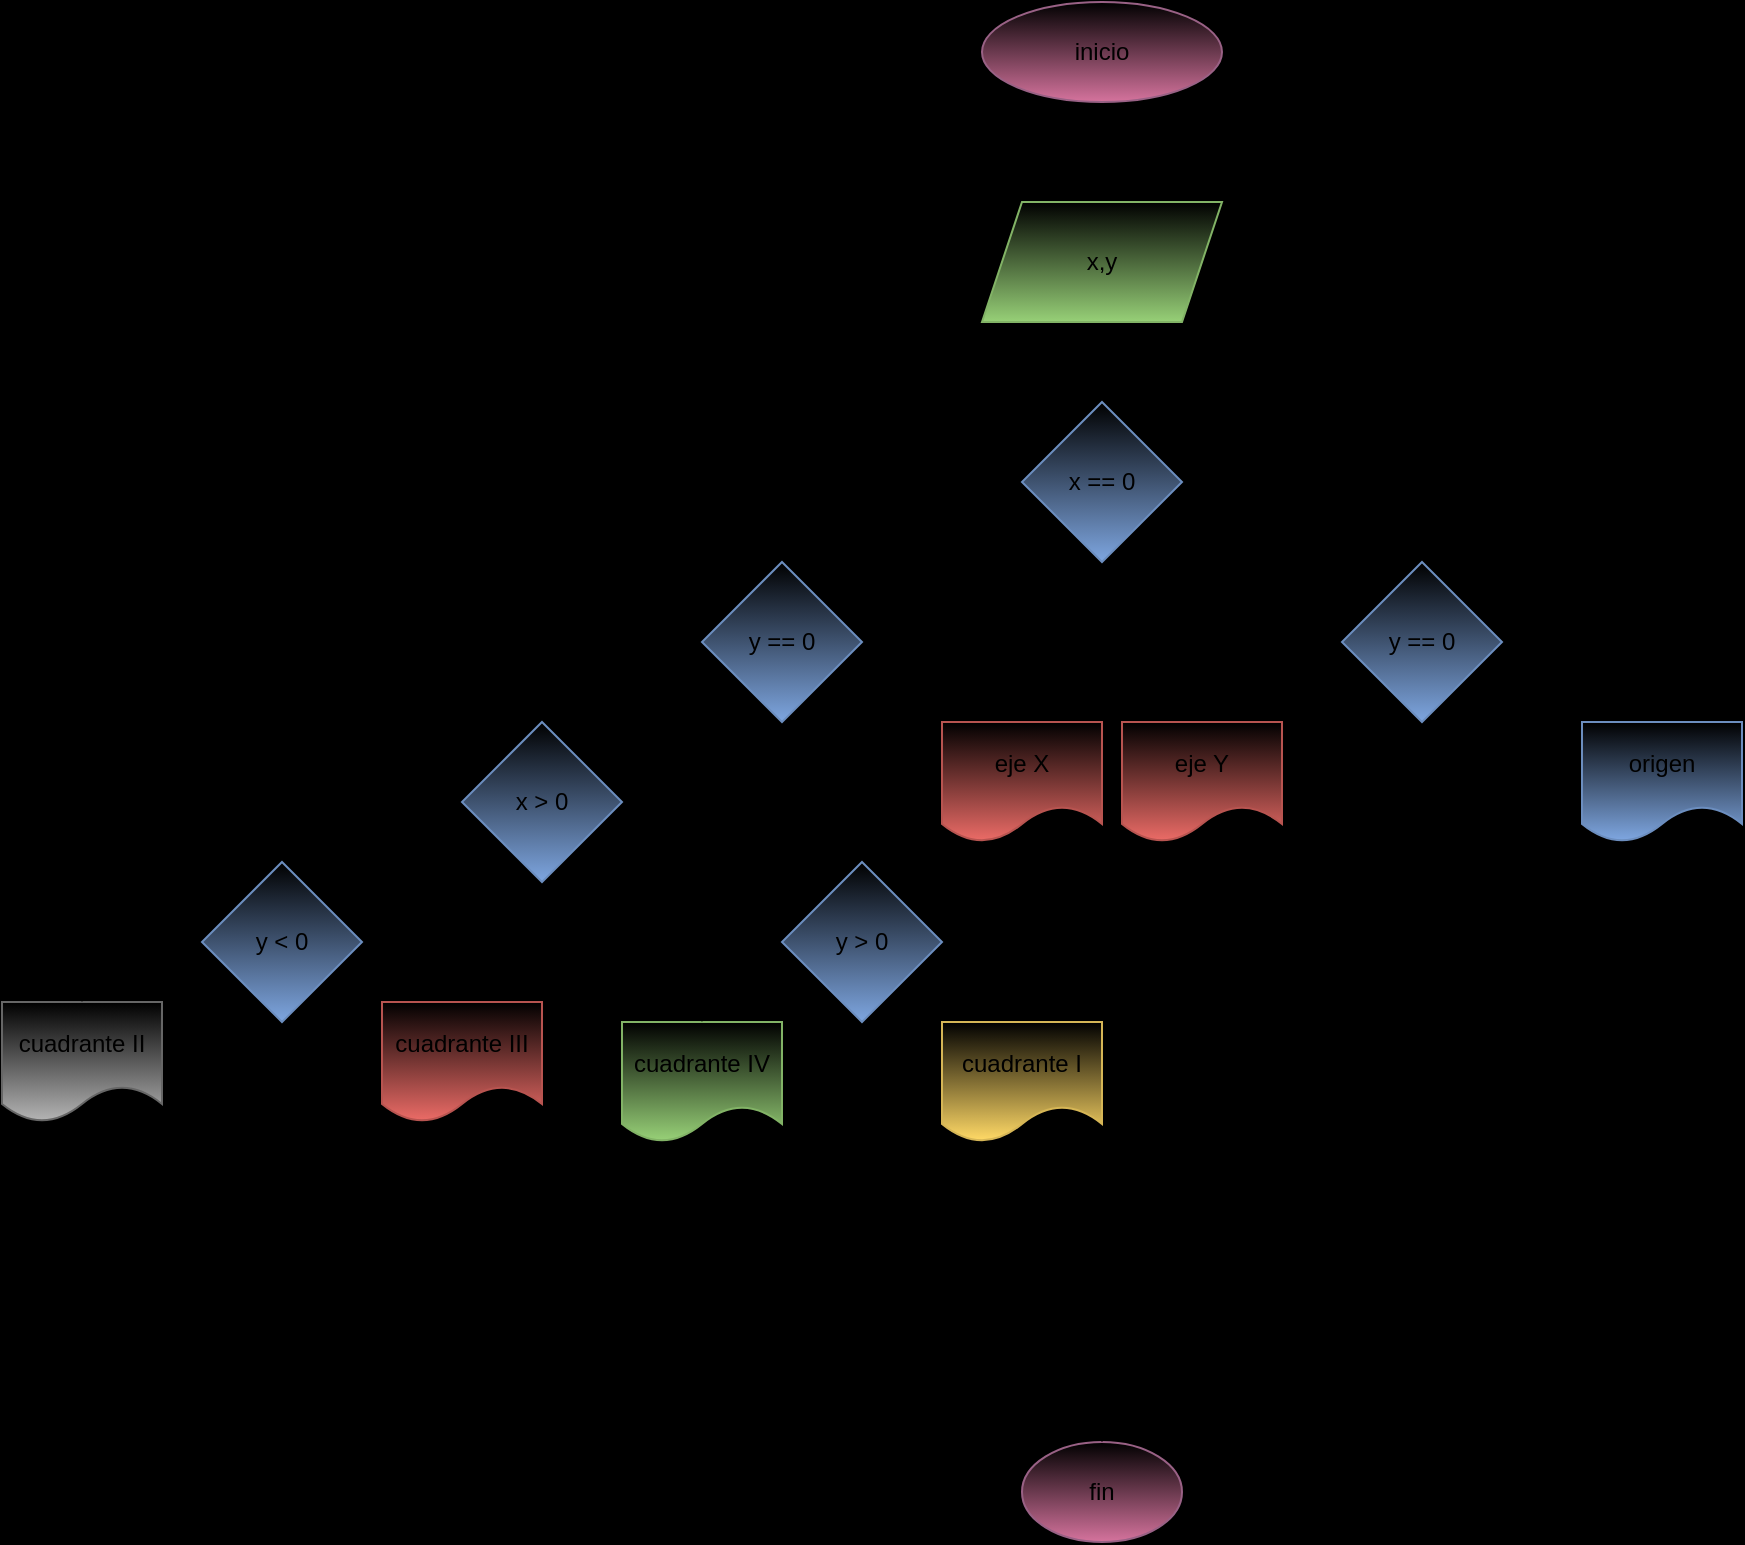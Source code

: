 <mxfile>
    <diagram id="5LquKadr7rG5nD2s-f8d" name="Página-1">
        <mxGraphModel dx="1489" dy="411" grid="1" gridSize="10" guides="1" tooltips="1" connect="1" arrows="1" fold="1" page="1" pageScale="1" pageWidth="827" pageHeight="1169" background="#000000" math="0" shadow="0">
            <root>
                <mxCell id="0"/>
                <mxCell id="1" parent="0"/>
                <mxCell id="4" style="edgeStyle=none;html=1;entryX=0.5;entryY=0;entryDx=0;entryDy=0;" parent="1" source="2" target="6" edge="1">
                    <mxGeometry relative="1" as="geometry">
                        <mxPoint x="320" y="130" as="targetPoint"/>
                    </mxGeometry>
                </mxCell>
                <mxCell id="2" value="inicio" style="ellipse;whiteSpace=wrap;html=1;fillColor=#000000;gradientColor=#d5739d;strokeColor=#996185;" parent="1" vertex="1">
                    <mxGeometry x="420" y="40" width="120" height="50" as="geometry"/>
                </mxCell>
                <mxCell id="7" style="edgeStyle=none;html=1;entryX=0.5;entryY=0;entryDx=0;entryDy=0;" parent="1" source="6" edge="1">
                    <mxGeometry relative="1" as="geometry">
                        <mxPoint x="480" y="240" as="targetPoint"/>
                    </mxGeometry>
                </mxCell>
                <mxCell id="6" value="x,y" style="shape=parallelogram;perimeter=parallelogramPerimeter;whiteSpace=wrap;html=1;fixedSize=1;fillColor=#000000;gradientColor=#97d077;strokeColor=#82b366;" parent="1" vertex="1">
                    <mxGeometry x="420" y="140" width="120" height="60" as="geometry"/>
                </mxCell>
                <mxCell id="9" style="edgeStyle=none;html=1;" parent="1" edge="1">
                    <mxGeometry relative="1" as="geometry">
                        <mxPoint x="640" y="320" as="targetPoint"/>
                        <mxPoint x="520" y="280" as="sourcePoint"/>
                        <Array as="points">
                            <mxPoint x="640" y="280"/>
                        </Array>
                    </mxGeometry>
                </mxCell>
                <mxCell id="10" style="edgeStyle=none;html=1;" parent="1" edge="1">
                    <mxGeometry relative="1" as="geometry">
                        <mxPoint x="320" y="320" as="targetPoint"/>
                        <mxPoint x="440" y="280" as="sourcePoint"/>
                        <Array as="points">
                            <mxPoint x="320" y="280"/>
                        </Array>
                    </mxGeometry>
                </mxCell>
                <mxCell id="11" value="F" style="text;strokeColor=none;align=center;fillColor=none;html=1;verticalAlign=middle;whiteSpace=wrap;rounded=0;" parent="1" vertex="1">
                    <mxGeometry x="360" y="250" width="60" height="30" as="geometry"/>
                </mxCell>
                <mxCell id="13" value="V" style="text;strokeColor=none;align=center;fillColor=none;html=1;verticalAlign=middle;whiteSpace=wrap;rounded=0;" parent="1" vertex="1">
                    <mxGeometry x="540" y="250" width="60" height="30" as="geometry"/>
                </mxCell>
                <mxCell id="15" style="edgeStyle=none;html=1;" parent="1" edge="1">
                    <mxGeometry relative="1" as="geometry">
                        <mxPoint x="200" y="400" as="targetPoint"/>
                        <mxPoint x="280" y="360" as="sourcePoint"/>
                        <Array as="points">
                            <mxPoint x="200" y="360"/>
                            <mxPoint x="200" y="400"/>
                        </Array>
                    </mxGeometry>
                </mxCell>
                <mxCell id="16" style="edgeStyle=none;html=1;" parent="1" edge="1">
                    <mxGeometry relative="1" as="geometry">
                        <mxPoint x="440" y="400" as="targetPoint"/>
                        <mxPoint x="360" y="360" as="sourcePoint"/>
                        <Array as="points">
                            <mxPoint x="440" y="360"/>
                        </Array>
                    </mxGeometry>
                </mxCell>
                <mxCell id="17" value="F" style="text;strokeColor=none;align=center;fillColor=none;html=1;verticalAlign=middle;whiteSpace=wrap;rounded=0;" parent="1" vertex="1">
                    <mxGeometry x="220" y="330" width="60" height="30" as="geometry"/>
                </mxCell>
                <mxCell id="18" value="V" style="text;strokeColor=none;align=center;fillColor=none;html=1;verticalAlign=middle;whiteSpace=wrap;rounded=0;" parent="1" vertex="1">
                    <mxGeometry x="370" y="330" width="60" height="30" as="geometry"/>
                </mxCell>
                <mxCell id="21" style="edgeStyle=none;html=1;exitX=0;exitY=1;exitDx=0;exitDy=0;entryX=0.5;entryY=0;entryDx=0;entryDy=0;" parent="1" source="23" target="40" edge="1">
                    <mxGeometry relative="1" as="geometry">
                        <mxPoint x="320" y="480" as="targetPoint"/>
                        <Array as="points">
                            <mxPoint x="360" y="440"/>
                        </Array>
                    </mxGeometry>
                </mxCell>
                <mxCell id="23" value="V" style="text;strokeColor=none;align=center;fillColor=none;html=1;verticalAlign=middle;whiteSpace=wrap;rounded=0;" parent="1" vertex="1">
                    <mxGeometry x="240" y="410" width="60" height="30" as="geometry"/>
                </mxCell>
                <mxCell id="31" style="edgeStyle=none;html=1;entryX=0.5;entryY=0;entryDx=0;entryDy=0;" parent="1" source="45" target="32" edge="1">
                    <mxGeometry relative="1" as="geometry">
                        <mxPoint x="400" y="760" as="targetPoint"/>
                        <mxPoint x="720" y="700" as="sourcePoint"/>
                        <Array as="points">
                            <mxPoint x="760" y="520"/>
                            <mxPoint x="640" y="520"/>
                            <mxPoint x="640" y="720"/>
                            <mxPoint x="400" y="720"/>
                            <mxPoint x="480" y="720"/>
                        </Array>
                    </mxGeometry>
                </mxCell>
                <mxCell id="34" style="edgeStyle=none;html=1;entryX=0.5;entryY=0;entryDx=0;entryDy=0;exitX=0.375;exitY=1;exitDx=0;exitDy=0;exitPerimeter=0;" parent="1" source="46" target="32" edge="1">
                    <mxGeometry relative="1" as="geometry">
                        <mxPoint x="560" y="700" as="sourcePoint"/>
                        <Array as="points">
                            <mxPoint x="520" y="520"/>
                            <mxPoint x="640" y="520"/>
                            <mxPoint x="640" y="720"/>
                            <mxPoint x="480" y="720"/>
                        </Array>
                    </mxGeometry>
                </mxCell>
                <mxCell id="29" style="edgeStyle=none;html=1;entryX=0.5;entryY=0;entryDx=0;entryDy=0;" parent="1" source="48" target="32" edge="1">
                    <mxGeometry relative="1" as="geometry">
                        <mxPoint x="400" y="760" as="targetPoint"/>
                        <Array as="points">
                            <mxPoint x="440" y="640"/>
                            <mxPoint x="380" y="640"/>
                            <mxPoint x="380" y="720"/>
                            <mxPoint x="480" y="720"/>
                        </Array>
                    </mxGeometry>
                </mxCell>
                <mxCell id="53" style="edgeStyle=none;html=1;entryX=0.5;entryY=0;entryDx=0;entryDy=0;" parent="1" source="26" target="32" edge="1">
                    <mxGeometry relative="1" as="geometry">
                        <Array as="points">
                            <mxPoint x="160" y="640"/>
                            <mxPoint x="80" y="640"/>
                            <mxPoint x="80" y="720"/>
                            <mxPoint x="480" y="720"/>
                        </Array>
                    </mxGeometry>
                </mxCell>
                <mxCell id="26" value="cuadrante III" style="shape=document;whiteSpace=wrap;html=1;boundedLbl=1;fillColor=#000000;gradientColor=#ea6b66;strokeColor=#b85450;" parent="1" vertex="1">
                    <mxGeometry x="120" y="540" width="80" height="60" as="geometry"/>
                </mxCell>
                <mxCell id="28" style="edgeStyle=none;html=1;entryX=0.5;entryY=0;entryDx=0;entryDy=0;" parent="1" source="27" target="32" edge="1">
                    <mxGeometry relative="1" as="geometry">
                        <mxPoint x="400" y="760" as="targetPoint"/>
                        <Array as="points">
                            <mxPoint x="280" y="640"/>
                            <mxPoint x="380" y="640"/>
                            <mxPoint x="380" y="720"/>
                            <mxPoint x="480" y="720"/>
                            <mxPoint x="480" y="740"/>
                        </Array>
                    </mxGeometry>
                </mxCell>
                <mxCell id="27" value="cuadrante IV" style="shape=document;whiteSpace=wrap;html=1;boundedLbl=1;fillColor=#000000;gradientColor=#97d077;strokeColor=#82b366;" parent="1" vertex="1">
                    <mxGeometry x="240" y="550" width="80" height="60" as="geometry"/>
                </mxCell>
                <mxCell id="32" value="fin" style="ellipse;whiteSpace=wrap;html=1;fillColor=#000000;gradientColor=#d5739d;strokeColor=#996185;" parent="1" vertex="1">
                    <mxGeometry x="440" y="760" width="80" height="50" as="geometry"/>
                </mxCell>
                <mxCell id="36" style="edgeStyle=none;html=1;entryX=0.5;entryY=0;entryDx=0;entryDy=0;" parent="1" target="32" edge="1">
                    <mxGeometry relative="1" as="geometry">
                        <mxPoint x="80" y="700" as="sourcePoint"/>
                        <Array as="points">
                            <mxPoint x="80" y="720"/>
                            <mxPoint x="480" y="720"/>
                        </Array>
                    </mxGeometry>
                </mxCell>
                <mxCell id="37" value="y == 0" style="rhombus;whiteSpace=wrap;html=1;fillColor=#000000;gradientColor=#7ea6e0;strokeColor=#6c8ebf;" parent="1" vertex="1">
                    <mxGeometry x="280" y="320" width="80" height="80" as="geometry"/>
                </mxCell>
                <mxCell id="39" value="x == 0" style="rhombus;whiteSpace=wrap;html=1;fillColor=#000000;gradientColor=#7ea6e0;strokeColor=#6c8ebf;" parent="1" vertex="1">
                    <mxGeometry x="440" y="240" width="80" height="80" as="geometry"/>
                </mxCell>
                <mxCell id="50" style="edgeStyle=none;html=1;entryX=0.5;entryY=0;entryDx=0;entryDy=0;" parent="1" source="40" target="48" edge="1">
                    <mxGeometry relative="1" as="geometry">
                        <Array as="points">
                            <mxPoint x="440" y="510"/>
                        </Array>
                    </mxGeometry>
                </mxCell>
                <mxCell id="51" style="edgeStyle=none;html=1;entryX=0.5;entryY=0;entryDx=0;entryDy=0;" parent="1" source="40" target="27" edge="1">
                    <mxGeometry relative="1" as="geometry">
                        <Array as="points">
                            <mxPoint x="280" y="510"/>
                        </Array>
                    </mxGeometry>
                </mxCell>
                <mxCell id="40" value="y &amp;gt; 0" style="rhombus;whiteSpace=wrap;html=1;fillColor=#000000;gradientColor=#7ea6e0;strokeColor=#6c8ebf;" parent="1" vertex="1">
                    <mxGeometry x="320" y="470" width="80" height="80" as="geometry"/>
                </mxCell>
                <mxCell id="44" style="edgeStyle=none;html=1;" parent="1" source="41" edge="1">
                    <mxGeometry relative="1" as="geometry">
                        <mxPoint x="760" y="400" as="targetPoint"/>
                        <Array as="points">
                            <mxPoint x="760" y="360"/>
                        </Array>
                    </mxGeometry>
                </mxCell>
                <mxCell id="63" style="edgeStyle=none;html=1;entryX=0.375;entryY=0;entryDx=0;entryDy=0;entryPerimeter=0;" edge="1" parent="1" source="41" target="46">
                    <mxGeometry relative="1" as="geometry">
                        <Array as="points">
                            <mxPoint x="520" y="360"/>
                        </Array>
                    </mxGeometry>
                </mxCell>
                <mxCell id="41" value="y == 0" style="rhombus;whiteSpace=wrap;html=1;fillColor=#000000;gradientColor=#7ea6e0;strokeColor=#6c8ebf;" parent="1" vertex="1">
                    <mxGeometry x="600" y="320" width="80" height="80" as="geometry"/>
                </mxCell>
                <mxCell id="58" style="edgeStyle=none;html=1;entryX=0.5;entryY=0;entryDx=0;entryDy=0;" edge="1" parent="1" source="42" target="54">
                    <mxGeometry relative="1" as="geometry">
                        <Array as="points">
                            <mxPoint x="70" y="440"/>
                        </Array>
                    </mxGeometry>
                </mxCell>
                <mxCell id="42" value="x &amp;gt; 0" style="rhombus;whiteSpace=wrap;html=1;fillColor=#000000;gradientColor=#7ea6e0;strokeColor=#6c8ebf;" parent="1" vertex="1">
                    <mxGeometry x="160" y="400" width="80" height="80" as="geometry"/>
                </mxCell>
                <mxCell id="45" value="origen" style="shape=document;whiteSpace=wrap;html=1;boundedLbl=1;fillColor=#000000;gradientColor=#7ea6e0;strokeColor=#6c8ebf;" parent="1" vertex="1">
                    <mxGeometry x="720" y="400" width="80" height="60" as="geometry"/>
                </mxCell>
                <mxCell id="46" value="eje Y" style="shape=document;whiteSpace=wrap;html=1;boundedLbl=1;fillColor=#000000;gradientColor=#ea6b66;strokeColor=#b85450;" parent="1" vertex="1">
                    <mxGeometry x="490" y="400" width="80" height="60" as="geometry"/>
                </mxCell>
                <mxCell id="52" style="edgeStyle=none;html=1;" parent="1" source="47" edge="1">
                    <mxGeometry relative="1" as="geometry">
                        <mxPoint x="480" y="760" as="targetPoint"/>
                        <Array as="points">
                            <mxPoint x="-30" y="640"/>
                            <mxPoint x="80" y="640"/>
                            <mxPoint x="80" y="720"/>
                            <mxPoint x="480" y="720"/>
                        </Array>
                    </mxGeometry>
                </mxCell>
                <mxCell id="47" value="cuadrante II" style="shape=document;whiteSpace=wrap;html=1;boundedLbl=1;fillColor=#000000;gradientColor=#b3b3b3;strokeColor=#666666;" parent="1" vertex="1">
                    <mxGeometry x="-70" y="540" width="80" height="60" as="geometry"/>
                </mxCell>
                <mxCell id="48" value="cuadrante I" style="shape=document;whiteSpace=wrap;html=1;boundedLbl=1;fillColor=#000000;gradientColor=#ffd966;strokeColor=#d6b656;" parent="1" vertex="1">
                    <mxGeometry x="400" y="550" width="80" height="60" as="geometry"/>
                </mxCell>
                <mxCell id="49" value="eje X" style="shape=document;whiteSpace=wrap;html=1;boundedLbl=1;fillColor=#000000;gradientColor=#ea6b66;strokeColor=#b85450;" parent="1" vertex="1">
                    <mxGeometry x="400" y="400" width="80" height="60" as="geometry"/>
                </mxCell>
                <mxCell id="55" style="edgeStyle=none;html=1;entryX=0.613;entryY=-0.017;entryDx=0;entryDy=0;entryPerimeter=0;" edge="1" parent="1" source="54" target="26">
                    <mxGeometry relative="1" as="geometry">
                        <Array as="points">
                            <mxPoint x="170" y="510"/>
                        </Array>
                    </mxGeometry>
                </mxCell>
                <mxCell id="56" style="edgeStyle=none;html=1;entryX=0.5;entryY=0;entryDx=0;entryDy=0;" edge="1" parent="1" source="54" target="47">
                    <mxGeometry relative="1" as="geometry">
                        <Array as="points">
                            <mxPoint x="-30" y="510"/>
                        </Array>
                    </mxGeometry>
                </mxCell>
                <mxCell id="54" value="y &amp;lt; 0" style="rhombus;whiteSpace=wrap;html=1;fillColor=#000000;gradientColor=#7ea6e0;strokeColor=#6c8ebf;" vertex="1" parent="1">
                    <mxGeometry x="30" y="470" width="80" height="80" as="geometry"/>
                </mxCell>
                <mxCell id="59" value="F" style="text;strokeColor=none;align=center;fillColor=none;html=1;verticalAlign=middle;whiteSpace=wrap;rounded=0;" vertex="1" parent="1">
                    <mxGeometry x="100" y="410" width="60" height="30" as="geometry"/>
                </mxCell>
                <mxCell id="61" value="V" style="text;strokeColor=none;align=center;fillColor=none;html=1;verticalAlign=middle;whiteSpace=wrap;rounded=0;" vertex="1" parent="1">
                    <mxGeometry x="690" y="330" width="60" height="30" as="geometry"/>
                </mxCell>
                <mxCell id="64" value="F" style="text;strokeColor=none;align=center;fillColor=none;html=1;verticalAlign=middle;whiteSpace=wrap;rounded=0;" vertex="1" parent="1">
                    <mxGeometry x="540" y="330" width="60" height="30" as="geometry"/>
                </mxCell>
                <mxCell id="65" value="F" style="text;strokeColor=none;align=center;fillColor=none;html=1;verticalAlign=middle;whiteSpace=wrap;rounded=0;" vertex="1" parent="1">
                    <mxGeometry x="-20" y="480" width="60" height="30" as="geometry"/>
                </mxCell>
                <mxCell id="66" value="V" style="text;strokeColor=none;align=center;fillColor=none;html=1;verticalAlign=middle;whiteSpace=wrap;rounded=0;" vertex="1" parent="1">
                    <mxGeometry x="110" y="480" width="60" height="30" as="geometry"/>
                </mxCell>
                <mxCell id="67" value="F" style="text;strokeColor=none;align=center;fillColor=none;html=1;verticalAlign=middle;whiteSpace=wrap;rounded=0;" vertex="1" parent="1">
                    <mxGeometry x="270" y="480" width="60" height="30" as="geometry"/>
                </mxCell>
                <mxCell id="68" value="V" style="text;strokeColor=none;align=center;fillColor=none;html=1;verticalAlign=middle;whiteSpace=wrap;rounded=0;" vertex="1" parent="1">
                    <mxGeometry x="384" y="480" width="60" height="30" as="geometry"/>
                </mxCell>
            </root>
        </mxGraphModel>
    </diagram>
</mxfile>